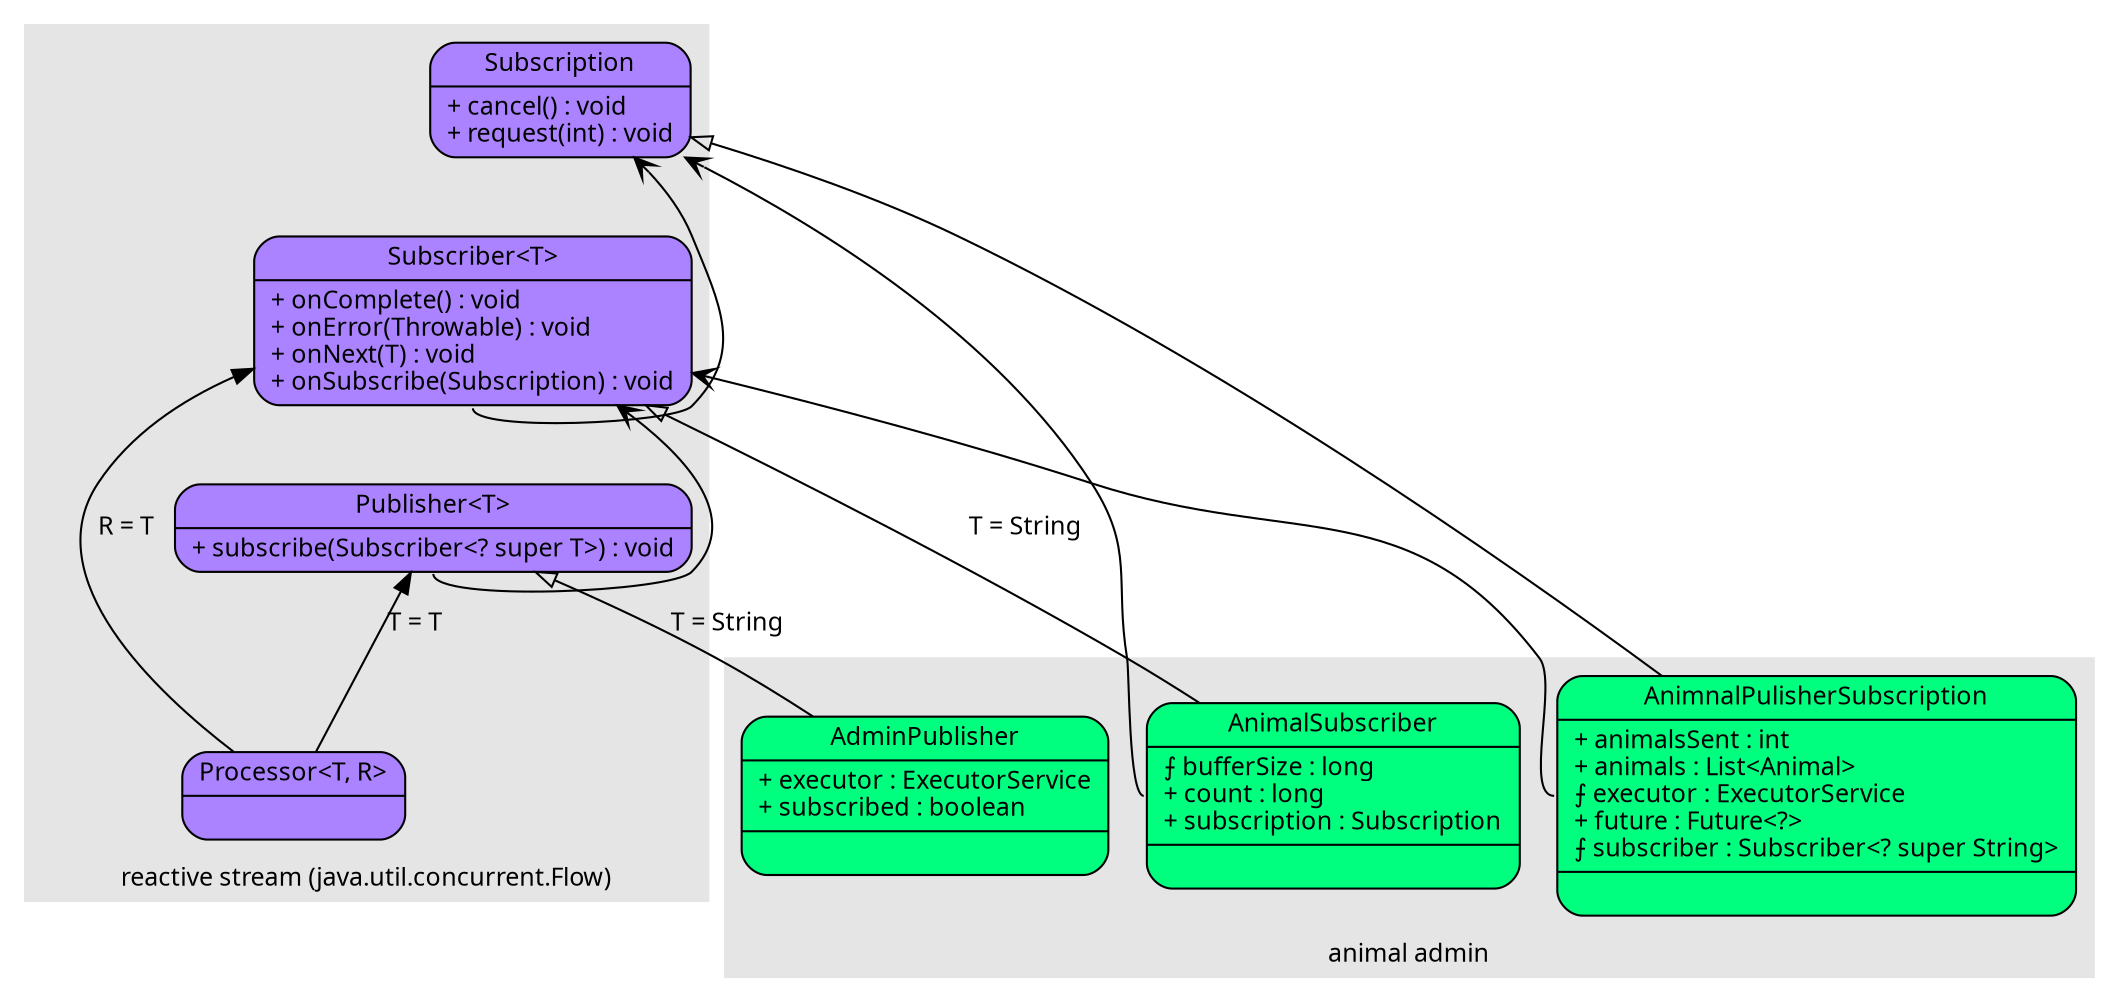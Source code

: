 digraph reactive {
	rankdir = BT;
    fontname = "Verdana";
    fontsize = 12;
    node [fontname = "Verdana", fontsize = 12, shape = "record"];
    edge [fontname = "Verdana", fontsize = 12];
    
	subgraph cluster25 {
		label = "animal admin";
		style = filled;
		color = grey90;
		AdminPublisher [label = "{<f0>AdminPublisher|<f1>+ executor : ExecutorService\l+ subscribed : boolean\l|}", style = "rounded, filled", fillcolor = "springgreen"];
		AnimnalPulisherSubscription [label = "{<f0>AnimnalPulisherSubscription|<f1>+ animalsSent : int\l+ animals : List&lt;Animal&gt;\l&#10765; executor : ExecutorService\l+ future : Future&lt;?&gt;\l&#10765; subscriber : Subscriber&lt;? super String&gt;\l|}", style = "rounded, filled", fillcolor = "springgreen"];
		AnimalSubscriber [label = "{<f0>AnimalSubscriber|<f1>&#10765; bufferSize : long\l+ count : long\l+ subscription : Subscription\l|}", style = "rounded, filled", fillcolor = "springgreen"];
	}
	
	subgraph cluster50 {
		label = "reactive stream (java.util.concurrent.Flow)";
		style = filled;
		color = grey90;
		Processor [label = "{<f0>Processor&lt;T, R&gt;|}", style = "rounded, filled", fillcolor = "mediumpurple1"];
		Publisher [label = "{<f0>Publisher&lt;T&gt;|<f2>+ subscribe(Subscriber&lt;? super T&gt;) : void\l}", style = "rounded, filled", fillcolor = "mediumpurple1"];
		Subscriber [label = "{<f0>Subscriber&lt;T&gt;|<f2>+ onComplete() : void\l+ onError(Throwable) : void\l+ onNext(T) : void\l+ onSubscribe(Subscription) : void\l}", style = "rounded, filled", fillcolor = "mediumpurple1"];
		Subscription [label = "{<f0>Subscription|<f2>+ cancel() : void\l+ request(int) : void\l}", style = "rounded, filled", fillcolor = "mediumpurple1"];
	}
	
	/*
	subgraph cluster00 {
		label = "";
		style = filled;
		color = grey90;
	}
	
	// item_name [label = "item_lable", style = "filled", fillcolor = "palegreen"];
	// record_name [shape = "record", label = "{{<f0>interface|{<f10>(other implementers)}}|(other methods)}"];
	// interface_minor [shape = "plaintext", label = "Interface_minor"];
	// interface [label = "{<f0>Interface|<f2>+ method() : return_type\l}", style = "rounded, filled", fillcolor = "mediumpurple1"];
	// abstract_class [label = "{<f0>Abstract_Class|<f1>+ field1 : type\l+ field2 : type\l|<f2>&#170; abstract_method() : return_type\l&#537; static_method() : return_type\l+ method() : return_type\l}", style = "rounded, filled, dashed", fillcolor = "springgreen"];
	// class [label = "{<f0>Class|<f1>+ field1 : type\l+ field2 : type\l&#10765; final_field : type\l&#537; static_field : type\l|<f2>+ method() : return_type\l&#537; static_method() : return_type\l&#186; overriden_method() : return_type\l}", style = "rounded, filled", fillcolor = "springgreen"];
	*/
	
	// Implementation -> Interface [arrowhead = "empty"];
	// Subclass -> Class;	
	// Referer -> Referee [arrowhead = "vee"];
	// Implementation -> InterfaceMinor [arrowhead = "odot"];	
	
	Processor -> Publisher [label = "T = T"];
	Processor -> Subscriber [label = "R = T"];
	Publisher:f2 -> Subscriber [arrowhead = "vee"];
	Subscriber:f2 -> Subscription [arrowhead = "vee"];
	
	AdminPublisher -> Publisher [arrowhead = "empty", label = "T = String"];
	AnimalSubscriber -> Subscriber [arrowhead = "empty", label = "T = String"];
	AnimalSubscriber:f1 -> Subscription [arrowhead = "vee"];
	AnimnalPulisherSubscription -> Subscription [arrowhead = "empty"];
	AnimnalPulisherSubscription:f1 -> Subscriber [arrowhead = "vee"];
}
